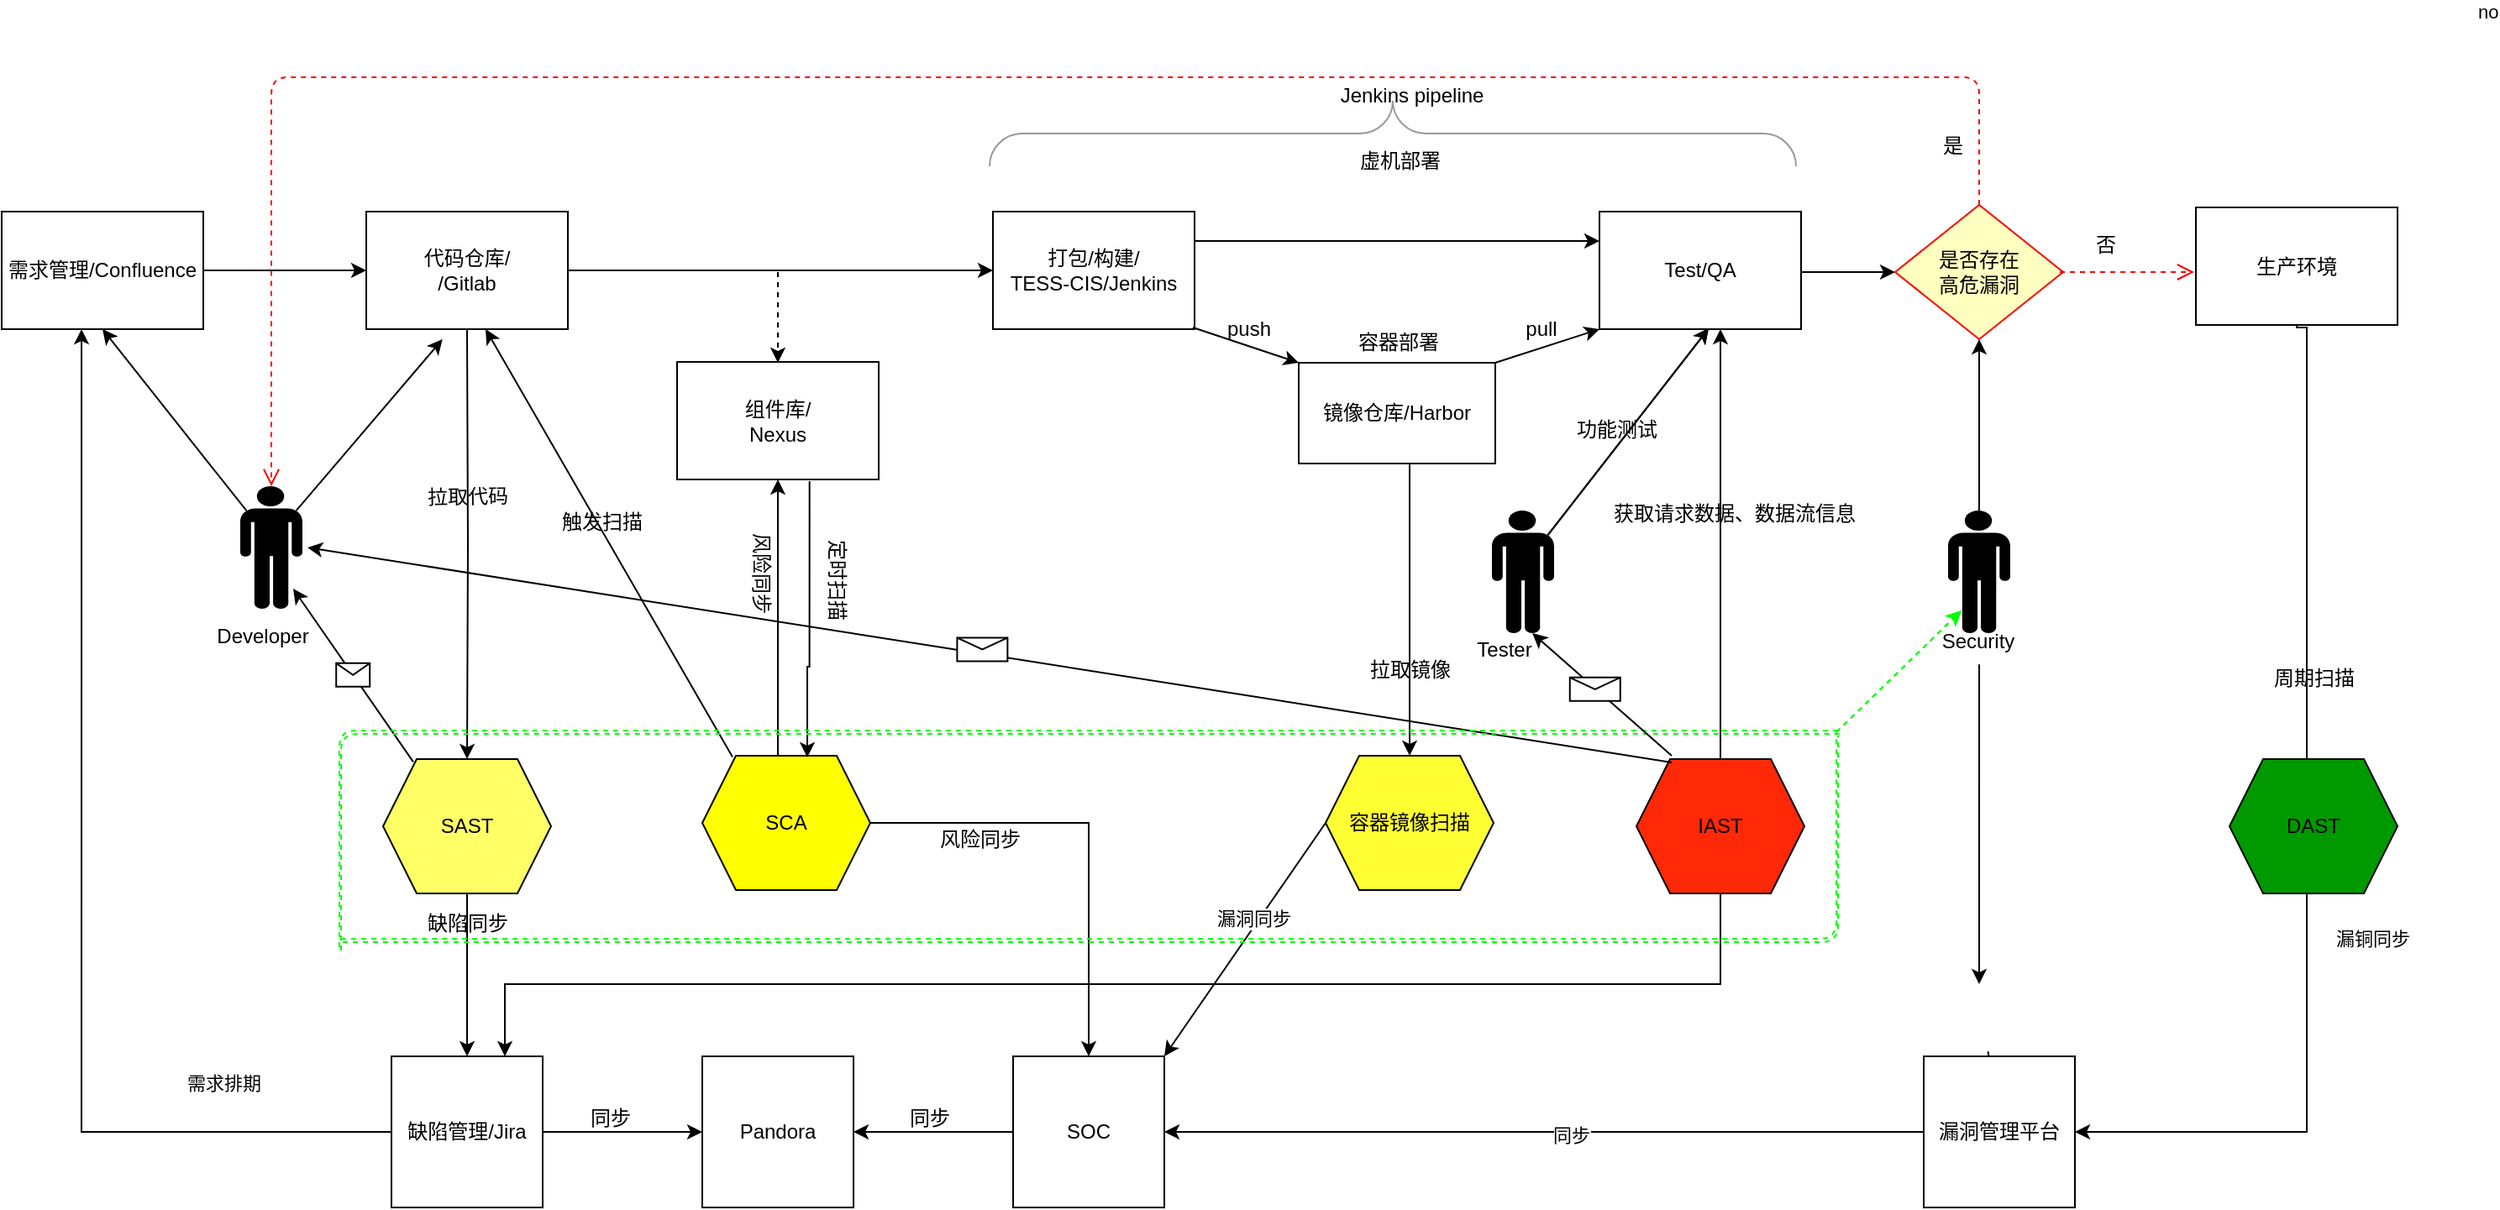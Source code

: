 <mxfile version="13.10.0" type="github">
  <diagram id="o9wrVbWIL4ODcBylfV1H" name="Page-1">
    <mxGraphModel dx="4305" dy="4098" grid="1" gridSize="10" guides="1" tooltips="1" connect="1" arrows="1" fold="1" page="1" pageScale="1" pageWidth="2339" pageHeight="3300" math="0" shadow="0">
      <root>
        <mxCell id="0" />
        <mxCell id="1" parent="0" />
        <mxCell id="BdpT-aDgf7hRH55hYycL-2" value="" style="edgeStyle=orthogonalEdgeStyle;rounded=0;orthogonalLoop=1;jettySize=auto;html=1;" edge="1" parent="1" source="gxyS9pcXqX11lwIKly3A-1" target="gxyS9pcXqX11lwIKly3A-3">
          <mxGeometry relative="1" as="geometry" />
        </mxCell>
        <mxCell id="gxyS9pcXqX11lwIKly3A-1" value="需求管理/Confluence" style="rounded=0;whiteSpace=wrap;html=1;font-weight: 600;" parent="1" vertex="1">
          <mxGeometry x="-12" y="100" width="120" height="70" as="geometry" />
        </mxCell>
        <mxCell id="gxyS9pcXqX11lwIKly3A-37" value="" style="edgeStyle=orthogonalEdgeStyle;rounded=0;orthogonalLoop=1;jettySize=auto;html=1;entryX=0;entryY=0.5;entryDx=0;entryDy=0;" parent="1" source="gxyS9pcXqX11lwIKly3A-3" target="gxyS9pcXqX11lwIKly3A-44" edge="1">
          <mxGeometry relative="1" as="geometry" />
        </mxCell>
        <mxCell id="gxyS9pcXqX11lwIKly3A-39" value="" style="edgeStyle=orthogonalEdgeStyle;rounded=0;orthogonalLoop=1;jettySize=auto;html=1;" parent="1" target="gxyS9pcXqX11lwIKly3A-12" edge="1">
          <mxGeometry relative="1" as="geometry">
            <mxPoint x="265" y="170" as="sourcePoint" />
          </mxGeometry>
        </mxCell>
        <mxCell id="gxyS9pcXqX11lwIKly3A-3" value="&lt;div&gt;代码仓库/&lt;/div&gt;/Gitlab" style="rounded=0;whiteSpace=wrap;html=1;" parent="1" vertex="1">
          <mxGeometry x="205" y="100" width="120" height="70" as="geometry" />
        </mxCell>
        <mxCell id="gxyS9pcXqX11lwIKly3A-129" value="" style="edgeStyle=orthogonalEdgeStyle;rounded=0;orthogonalLoop=1;jettySize=auto;html=1;entryX=0.396;entryY=1;entryDx=0;entryDy=0;entryPerimeter=0;" parent="1" source="gxyS9pcXqX11lwIKly3A-11" target="gxyS9pcXqX11lwIKly3A-1" edge="1">
          <mxGeometry relative="1" as="geometry">
            <mxPoint x="35.52" y="334.52" as="targetPoint" />
          </mxGeometry>
        </mxCell>
        <mxCell id="gxyS9pcXqX11lwIKly3A-130" value="需求排期" style="edgeLabel;html=1;align=center;verticalAlign=middle;resizable=0;points=[];" parent="gxyS9pcXqX11lwIKly3A-129" vertex="1" connectable="0">
          <mxGeometry x="-0.273" y="-3" relative="1" as="geometry">
            <mxPoint x="81.53" y="27" as="offset" />
          </mxGeometry>
        </mxCell>
        <mxCell id="BdpT-aDgf7hRH55hYycL-9" value="" style="edgeStyle=orthogonalEdgeStyle;rounded=0;orthogonalLoop=1;jettySize=auto;html=1;" edge="1" parent="1" source="gxyS9pcXqX11lwIKly3A-11" target="gxyS9pcXqX11lwIKly3A-218">
          <mxGeometry relative="1" as="geometry" />
        </mxCell>
        <mxCell id="gxyS9pcXqX11lwIKly3A-11" value="缺陷管理/Jira" style="whiteSpace=wrap;html=1;aspect=fixed;" parent="1" vertex="1">
          <mxGeometry x="220" y="603" width="90" height="90" as="geometry" />
        </mxCell>
        <mxCell id="gxyS9pcXqX11lwIKly3A-74" value="" style="edgeStyle=orthogonalEdgeStyle;rounded=0;orthogonalLoop=1;jettySize=auto;html=1;entryX=0.5;entryY=0;entryDx=0;entryDy=0;" parent="1" source="gxyS9pcXqX11lwIKly3A-12" target="gxyS9pcXqX11lwIKly3A-11" edge="1">
          <mxGeometry relative="1" as="geometry" />
        </mxCell>
        <mxCell id="gxyS9pcXqX11lwIKly3A-12" value="SAST" style="shape=hexagon;perimeter=hexagonPerimeter2;whiteSpace=wrap;html=1;fixedSize=1;fillColor=#FFFF66;" parent="1" vertex="1">
          <mxGeometry x="215" y="426" width="100" height="80" as="geometry" />
        </mxCell>
        <mxCell id="gxyS9pcXqX11lwIKly3A-36" value="&lt;div&gt;组件库/&lt;/div&gt;&lt;div&gt;Nexus&lt;/div&gt;" style="rounded=0;whiteSpace=wrap;html=1;" parent="1" vertex="1">
          <mxGeometry x="390" y="189.5" width="120" height="70" as="geometry" />
        </mxCell>
        <mxCell id="gxyS9pcXqX11lwIKly3A-40" value="拉取代码" style="text;html=1;align=center;verticalAlign=middle;resizable=0;points=[];autosize=1;rotation=-1;" parent="1" vertex="1">
          <mxGeometry x="235" y="259.5" width="60" height="20" as="geometry" />
        </mxCell>
        <mxCell id="gxyS9pcXqX11lwIKly3A-60" value="" style="edgeStyle=orthogonalEdgeStyle;rounded=0;orthogonalLoop=1;jettySize=auto;html=1;entryX=0.5;entryY=1;entryDx=0;entryDy=0;" parent="1" source="gxyS9pcXqX11lwIKly3A-41" target="gxyS9pcXqX11lwIKly3A-36" edge="1">
          <mxGeometry relative="1" as="geometry">
            <mxPoint x="455" y="332" as="targetPoint" />
            <Array as="points">
              <mxPoint x="450" y="380" />
              <mxPoint x="450" y="380" />
            </Array>
          </mxGeometry>
        </mxCell>
        <mxCell id="gxyS9pcXqX11lwIKly3A-234" value="" style="edgeStyle=orthogonalEdgeStyle;rounded=0;orthogonalLoop=1;jettySize=auto;html=1;" parent="1" source="gxyS9pcXqX11lwIKly3A-41" target="gxyS9pcXqX11lwIKly3A-212" edge="1">
          <mxGeometry relative="1" as="geometry" />
        </mxCell>
        <mxCell id="gxyS9pcXqX11lwIKly3A-41" value="SCA" style="shape=hexagon;perimeter=hexagonPerimeter2;whiteSpace=wrap;html=1;fixedSize=1;fillColor=#FFFF00;" parent="1" vertex="1">
          <mxGeometry x="405" y="424" width="100" height="80" as="geometry" />
        </mxCell>
        <mxCell id="gxyS9pcXqX11lwIKly3A-47" value="" style="edgeStyle=orthogonalEdgeStyle;rounded=0;orthogonalLoop=1;jettySize=auto;html=1;entryX=0;entryY=0.25;entryDx=0;entryDy=0;exitX=1;exitY=0.25;exitDx=0;exitDy=0;" parent="1" source="gxyS9pcXqX11lwIKly3A-44" target="gxyS9pcXqX11lwIKly3A-48" edge="1">
          <mxGeometry relative="1" as="geometry">
            <mxPoint x="698" y="102" as="sourcePoint" />
            <mxPoint x="939" y="102" as="targetPoint" />
          </mxGeometry>
        </mxCell>
        <mxCell id="gxyS9pcXqX11lwIKly3A-44" value="&lt;div&gt;打包/构建/&lt;/div&gt;&lt;div&gt;TESS-CIS/Jenkins&lt;br&gt;&lt;/div&gt;" style="rounded=0;whiteSpace=wrap;html=1;" parent="1" vertex="1">
          <mxGeometry x="578" y="100" width="120" height="70" as="geometry" />
        </mxCell>
        <mxCell id="gxyS9pcXqX11lwIKly3A-48" value="&lt;div&gt;Test/QA&lt;br&gt;&lt;/div&gt;" style="rounded=0;whiteSpace=wrap;html=1;" parent="1" vertex="1">
          <mxGeometry x="939" y="100" width="120" height="70" as="geometry" />
        </mxCell>
        <mxCell id="gxyS9pcXqX11lwIKly3A-121" value="" style="edgeStyle=orthogonalEdgeStyle;rounded=0;orthogonalLoop=1;jettySize=auto;html=1;" parent="1" source="gxyS9pcXqX11lwIKly3A-50" edge="1">
          <mxGeometry relative="1" as="geometry">
            <mxPoint x="1011" y="170" as="targetPoint" />
          </mxGeometry>
        </mxCell>
        <mxCell id="BdpT-aDgf7hRH55hYycL-8" value="" style="edgeStyle=orthogonalEdgeStyle;rounded=0;orthogonalLoop=1;jettySize=auto;html=1;entryX=0.75;entryY=0;entryDx=0;entryDy=0;" edge="1" parent="1" source="gxyS9pcXqX11lwIKly3A-50" target="gxyS9pcXqX11lwIKly3A-11">
          <mxGeometry relative="1" as="geometry">
            <mxPoint x="290" y="530" as="targetPoint" />
            <Array as="points">
              <mxPoint x="1011" y="560" />
              <mxPoint x="287" y="560" />
            </Array>
          </mxGeometry>
        </mxCell>
        <mxCell id="gxyS9pcXqX11lwIKly3A-50" value="IAST" style="shape=hexagon;perimeter=hexagonPerimeter2;whiteSpace=wrap;html=1;fixedSize=1;fillColor=#FF2908;" parent="1" vertex="1">
          <mxGeometry x="961" y="426" width="100" height="80" as="geometry" />
        </mxCell>
        <mxCell id="gxyS9pcXqX11lwIKly3A-51" value="容器镜像扫描" style="shape=hexagon;perimeter=hexagonPerimeter2;whiteSpace=wrap;html=1;fixedSize=1;fillColor=#FFFF33;" parent="1" vertex="1">
          <mxGeometry x="776" y="424" width="100" height="80" as="geometry" />
        </mxCell>
        <mxCell id="gxyS9pcXqX11lwIKly3A-133" value="" style="edgeStyle=orthogonalEdgeStyle;rounded=0;orthogonalLoop=1;jettySize=auto;html=1;exitX=0.5;exitY=1;exitDx=0;exitDy=0;" parent="1" source="gxyS9pcXqX11lwIKly3A-53" edge="1">
          <mxGeometry relative="1" as="geometry">
            <mxPoint x="1360" y="440" as="targetPoint" />
            <Array as="points">
              <mxPoint x="1360" y="169" />
            </Array>
          </mxGeometry>
        </mxCell>
        <mxCell id="gxyS9pcXqX11lwIKly3A-53" value="生产环境" style="rounded=0;whiteSpace=wrap;html=1;" parent="1" vertex="1">
          <mxGeometry x="1294" y="97.5" width="120" height="70" as="geometry" />
        </mxCell>
        <mxCell id="gxyS9pcXqX11lwIKly3A-90" value="" style="edgeStyle=orthogonalEdgeStyle;rounded=0;orthogonalLoop=1;jettySize=auto;html=1;exitX=0.5;exitY=1;exitDx=0;exitDy=0;entryX=1;entryY=0.5;entryDx=0;entryDy=0;" parent="1" edge="1" target="gxyS9pcXqX11lwIKly3A-76">
          <mxGeometry relative="1" as="geometry">
            <mxPoint x="1354" y="506" as="sourcePoint" />
            <mxPoint x="1250" y="660" as="targetPoint" />
            <Array as="points">
              <mxPoint x="1360" y="506" />
              <mxPoint x="1360" y="648" />
            </Array>
          </mxGeometry>
        </mxCell>
        <mxCell id="gxyS9pcXqX11lwIKly3A-96" value="漏铜同步" style="edgeLabel;html=1;align=center;verticalAlign=middle;resizable=0;points=[];" parent="gxyS9pcXqX11lwIKly3A-90" vertex="1" connectable="0">
          <mxGeometry x="-0.415" y="4" relative="1" as="geometry">
            <mxPoint x="34.8" y="-51.07" as="offset" />
          </mxGeometry>
        </mxCell>
        <mxCell id="gxyS9pcXqX11lwIKly3A-55" value="DAST" style="shape=hexagon;perimeter=hexagonPerimeter2;whiteSpace=wrap;html=1;fixedSize=1;fillColor=#009900;" parent="1" vertex="1">
          <mxGeometry x="1314" y="426" width="100" height="80" as="geometry" />
        </mxCell>
        <mxCell id="gxyS9pcXqX11lwIKly3A-61" value="定时扫描" style="text;html=1;align=center;verticalAlign=middle;resizable=0;points=[];autosize=1;rotation=90;" parent="1" vertex="1">
          <mxGeometry x="455" y="309" width="60" height="20" as="geometry" />
        </mxCell>
        <mxCell id="gxyS9pcXqX11lwIKly3A-69" value="缺陷同步" style="text;html=1;align=center;verticalAlign=middle;resizable=0;points=[];autosize=1;" parent="1" vertex="1">
          <mxGeometry x="235" y="514" width="60" height="20" as="geometry" />
        </mxCell>
        <mxCell id="gxyS9pcXqX11lwIKly3A-86" value="" style="shape=mxgraph.signs.people.man_1;html=1;pointerEvents=1;fillColor=#000000;strokeColor=none;verticalLabelPosition=bottom;verticalAlign=top;align=center;" parent="1" vertex="1">
          <mxGeometry x="130" y="263.5" width="37" height="73" as="geometry" />
        </mxCell>
        <mxCell id="gxyS9pcXqX11lwIKly3A-95" value="获取请求数据、数据流信息" style="text;html=1;align=center;verticalAlign=middle;resizable=0;points=[];autosize=1;" parent="1" vertex="1">
          <mxGeometry x="939" y="270" width="160" height="20" as="geometry" />
        </mxCell>
        <mxCell id="gxyS9pcXqX11lwIKly3A-97" value="周期扫描" style="text;html=1;align=center;verticalAlign=middle;resizable=0;points=[];autosize=1;" parent="1" vertex="1">
          <mxGeometry x="1334" y="368" width="60" height="20" as="geometry" />
        </mxCell>
        <mxCell id="gxyS9pcXqX11lwIKly3A-105" value="拉取镜像" style="text;html=1;align=center;verticalAlign=middle;resizable=0;points=[];autosize=1;" parent="1" vertex="1">
          <mxGeometry x="796" y="363" width="60" height="20" as="geometry" />
        </mxCell>
        <mxCell id="gxyS9pcXqX11lwIKly3A-106" value="" style="endArrow=classic;html=1;exitX=0.18;exitY=0.01;exitDx=0;exitDy=0;exitPerimeter=0;entryX=0.592;entryY=1;entryDx=0;entryDy=0;entryPerimeter=0;" parent="1" source="gxyS9pcXqX11lwIKly3A-41" target="gxyS9pcXqX11lwIKly3A-3" edge="1">
          <mxGeometry width="50" height="50" relative="1" as="geometry">
            <mxPoint x="386" y="462" as="sourcePoint" />
            <mxPoint x="276" y="190" as="targetPoint" />
          </mxGeometry>
        </mxCell>
        <mxCell id="gxyS9pcXqX11lwIKly3A-118" value="Developer" style="text;html=1;align=center;verticalAlign=middle;resizable=0;points=[];autosize=1;" parent="1" vertex="1">
          <mxGeometry x="108" y="343" width="70" height="20" as="geometry" />
        </mxCell>
        <mxCell id="gxyS9pcXqX11lwIKly3A-119" value="" style="shape=mxgraph.signs.people.man_1;html=1;pointerEvents=1;fillColor=#000000;strokeColor=none;verticalLabelPosition=bottom;verticalAlign=top;align=center;" parent="1" vertex="1">
          <mxGeometry x="875" y="278" width="37" height="73" as="geometry" />
        </mxCell>
        <mxCell id="gxyS9pcXqX11lwIKly3A-122" value="" style="endArrow=classic;html=1;exitX=0.9;exitY=0.2;exitDx=0;exitDy=0;exitPerimeter=0;" parent="1" source="gxyS9pcXqX11lwIKly3A-119" edge="1">
          <mxGeometry width="50" height="50" relative="1" as="geometry">
            <mxPoint x="922" y="238.5" as="sourcePoint" />
            <mxPoint x="1004" y="169.5" as="targetPoint" />
          </mxGeometry>
        </mxCell>
        <mxCell id="gxyS9pcXqX11lwIKly3A-123" value="Tester" style="text;html=1;align=center;verticalAlign=middle;resizable=0;points=[];autosize=1;" parent="1" vertex="1">
          <mxGeometry x="857" y="351" width="50" height="20" as="geometry" />
        </mxCell>
        <mxCell id="gxyS9pcXqX11lwIKly3A-134" value="" style="shape=mxgraph.signs.people.man_1;html=1;pointerEvents=1;fillColor=#000000;strokeColor=none;verticalLabelPosition=bottom;verticalAlign=top;align=center;" parent="1" vertex="1">
          <mxGeometry x="1146.5" y="278" width="37" height="73" as="geometry" />
        </mxCell>
        <mxCell id="gxyS9pcXqX11lwIKly3A-144" value="" style="verticalLabelPosition=bottom;shadow=0;dashed=0;align=center;html=1;verticalAlign=top;strokeWidth=1;shape=mxgraph.mockup.markup.curlyBrace;strokeColor=#999999;fillColor=#00FF00;" parent="1" vertex="1">
          <mxGeometry x="576" y="34" width="480" height="39" as="geometry" />
        </mxCell>
        <mxCell id="gxyS9pcXqX11lwIKly3A-150" value="" style="edgeStyle=orthogonalEdgeStyle;rounded=0;orthogonalLoop=1;jettySize=auto;html=1;entryX=0;entryY=0.5;entryDx=0;entryDy=0;exitX=1;exitY=0.5;exitDx=0;exitDy=0;" parent="1" source="gxyS9pcXqX11lwIKly3A-48" target="gxyS9pcXqX11lwIKly3A-247" edge="1">
          <mxGeometry relative="1" as="geometry">
            <mxPoint x="1023" y="135" as="sourcePoint" />
            <mxPoint x="1124" y="133.5" as="targetPoint" />
            <Array as="points">
              <mxPoint x="1059" y="136" />
            </Array>
          </mxGeometry>
        </mxCell>
        <mxCell id="gxyS9pcXqX11lwIKly3A-152" value="Security" style="text;html=1;align=center;verticalAlign=middle;resizable=0;points=[];autosize=1;" parent="1" vertex="1">
          <mxGeometry x="1134" y="346" width="60" height="20" as="geometry" />
        </mxCell>
        <mxCell id="gxyS9pcXqX11lwIKly3A-156" value="" style="endArrow=classic;html=1;entryX=0.378;entryY=1.086;entryDx=0;entryDy=0;exitX=0.9;exitY=0.2;exitDx=0;exitDy=0;exitPerimeter=0;entryPerimeter=0;" parent="1" source="gxyS9pcXqX11lwIKly3A-86" target="gxyS9pcXqX11lwIKly3A-3" edge="1">
          <mxGeometry width="50" height="50" relative="1" as="geometry">
            <mxPoint x="151.5" y="315.5" as="sourcePoint" />
            <mxPoint x="276" y="180" as="targetPoint" />
          </mxGeometry>
        </mxCell>
        <mxCell id="gxyS9pcXqX11lwIKly3A-159" value="" style="endArrow=classic;html=1;entryX=0.5;entryY=1;entryDx=0;entryDy=0;exitX=0.1;exitY=0.2;exitDx=0;exitDy=0;exitPerimeter=0;" parent="1" source="gxyS9pcXqX11lwIKly3A-86" target="gxyS9pcXqX11lwIKly3A-1" edge="1">
          <mxGeometry width="50" height="50" relative="1" as="geometry">
            <mxPoint x="50" y="260" as="sourcePoint" />
            <mxPoint x="100" y="210" as="targetPoint" />
          </mxGeometry>
        </mxCell>
        <mxCell id="gxyS9pcXqX11lwIKly3A-213" value="" style="edgeStyle=orthogonalEdgeStyle;rounded=0;orthogonalLoop=1;jettySize=auto;html=1;entryX=0.5;entryY=0;entryDx=0;entryDy=0;" parent="1" source="gxyS9pcXqX11lwIKly3A-169" target="gxyS9pcXqX11lwIKly3A-51" edge="1">
          <mxGeometry relative="1" as="geometry">
            <Array as="points">
              <mxPoint x="826" y="310" />
              <mxPoint x="826" y="310" />
            </Array>
          </mxGeometry>
        </mxCell>
        <mxCell id="gxyS9pcXqX11lwIKly3A-169" value="&lt;div&gt;镜像仓库/Harbor&lt;br&gt;&lt;/div&gt;" style="rounded=0;whiteSpace=wrap;html=1;" parent="1" vertex="1">
          <mxGeometry x="760" y="190" width="117" height="60" as="geometry" />
        </mxCell>
        <mxCell id="gxyS9pcXqX11lwIKly3A-176" value="" style="endArrow=classic;html=1;entryX=0;entryY=1;entryDx=0;entryDy=0;exitX=1;exitY=0;exitDx=0;exitDy=0;" parent="1" source="gxyS9pcXqX11lwIKly3A-169" target="gxyS9pcXqX11lwIKly3A-48" edge="1">
          <mxGeometry width="50" height="50" relative="1" as="geometry">
            <mxPoint x="877" y="170" as="sourcePoint" />
            <mxPoint x="935" y="170" as="targetPoint" />
          </mxGeometry>
        </mxCell>
        <mxCell id="gxyS9pcXqX11lwIKly3A-187" value="功能测试" style="text;html=1;align=center;verticalAlign=middle;resizable=0;points=[];autosize=1;" parent="1" vertex="1">
          <mxGeometry x="919" y="220" width="60" height="20" as="geometry" />
        </mxCell>
        <mxCell id="gxyS9pcXqX11lwIKly3A-191" value="" style="endArrow=classic;html=1;" parent="1" edge="1">
          <mxGeometry relative="1" as="geometry">
            <mxPoint x="982" y="428" as="sourcePoint" />
            <mxPoint x="170" y="300" as="targetPoint" />
          </mxGeometry>
        </mxCell>
        <mxCell id="gxyS9pcXqX11lwIKly3A-192" value="" style="shape=message;html=1;outlineConnect=0;" parent="gxyS9pcXqX11lwIKly3A-191" vertex="1">
          <mxGeometry width="30" height="14" relative="1" as="geometry">
            <mxPoint x="-19.33" y="-10.26" as="offset" />
          </mxGeometry>
        </mxCell>
        <mxCell id="gxyS9pcXqX11lwIKly3A-189" value="" style="endArrow=classic;html=2;exitX=0.18;exitY=0.021;exitDx=0;exitDy=0;exitPerimeter=0;entryX=0.851;entryY=0.836;entryDx=0;entryDy=0;entryPerimeter=0;" parent="1" source="gxyS9pcXqX11lwIKly3A-12" target="gxyS9pcXqX11lwIKly3A-86" edge="1">
          <mxGeometry relative="1" as="geometry">
            <mxPoint x="76" y="441" as="sourcePoint" />
            <mxPoint x="150.316" y="325.355" as="targetPoint" />
          </mxGeometry>
        </mxCell>
        <mxCell id="gxyS9pcXqX11lwIKly3A-190" value="" style="shape=message;html=1;outlineConnect=0;" parent="gxyS9pcXqX11lwIKly3A-189" vertex="1">
          <mxGeometry width="20" height="14" relative="1" as="geometry">
            <mxPoint x="-10" y="-7" as="offset" />
          </mxGeometry>
        </mxCell>
        <mxCell id="gxyS9pcXqX11lwIKly3A-200" value="触发扫描" style="text;html=1;align=center;verticalAlign=middle;resizable=0;points=[];autosize=1;" parent="1" vertex="1">
          <mxGeometry x="315" y="275" width="60" height="20" as="geometry" />
        </mxCell>
        <mxCell id="gxyS9pcXqX11lwIKly3A-216" value="" style="edgeStyle=orthogonalEdgeStyle;rounded=0;orthogonalLoop=1;jettySize=auto;html=1;entryX=1;entryY=0.5;entryDx=0;entryDy=0;" parent="1" source="gxyS9pcXqX11lwIKly3A-76" target="gxyS9pcXqX11lwIKly3A-212" edge="1">
          <mxGeometry relative="1" as="geometry">
            <mxPoint x="886" y="647" as="targetPoint" />
          </mxGeometry>
        </mxCell>
        <mxCell id="gxyS9pcXqX11lwIKly3A-224" value="同步" style="edgeLabel;html=1;align=center;verticalAlign=middle;resizable=0;points=[];" parent="gxyS9pcXqX11lwIKly3A-216" vertex="1" connectable="0">
          <mxGeometry x="-0.07" y="2" relative="1" as="geometry">
            <mxPoint as="offset" />
          </mxGeometry>
        </mxCell>
        <mxCell id="gxyS9pcXqX11lwIKly3A-267" style="edgeStyle=none;orthogonalLoop=1;jettySize=auto;html=1;dashed=1;endArrow=none;fillColor=#FF1008;" parent="1" source="gxyS9pcXqX11lwIKly3A-76" edge="1">
          <mxGeometry relative="1" as="geometry">
            <mxPoint x="1170" y="598" as="targetPoint" />
          </mxGeometry>
        </mxCell>
        <mxCell id="gxyS9pcXqX11lwIKly3A-76" value="漏洞管理平台" style="whiteSpace=wrap;html=1;aspect=fixed;" parent="1" vertex="1">
          <mxGeometry x="1132" y="603" width="90" height="90" as="geometry" />
        </mxCell>
        <mxCell id="BdpT-aDgf7hRH55hYycL-10" value="" style="edgeStyle=orthogonalEdgeStyle;rounded=0;orthogonalLoop=1;jettySize=auto;html=1;" edge="1" parent="1" source="gxyS9pcXqX11lwIKly3A-212" target="gxyS9pcXqX11lwIKly3A-218">
          <mxGeometry relative="1" as="geometry" />
        </mxCell>
        <mxCell id="gxyS9pcXqX11lwIKly3A-212" value="SOC" style="whiteSpace=wrap;html=1;aspect=fixed;" parent="1" vertex="1">
          <mxGeometry x="590" y="603" width="90" height="90" as="geometry" />
        </mxCell>
        <mxCell id="gxyS9pcXqX11lwIKly3A-218" value="Pandora" style="whiteSpace=wrap;html=1;aspect=fixed;" parent="1" vertex="1">
          <mxGeometry x="405" y="603" width="90" height="90" as="geometry" />
        </mxCell>
        <mxCell id="gxyS9pcXqX11lwIKly3A-223" value="Jenkins pipeline" style="text;html=1;align=center;verticalAlign=middle;resizable=0;points=[];autosize=1;" parent="1" vertex="1">
          <mxGeometry x="777" y="21" width="100" height="20" as="geometry" />
        </mxCell>
        <mxCell id="gxyS9pcXqX11lwIKly3A-231" value="" style="edgeStyle=orthogonalEdgeStyle;rounded=0;orthogonalLoop=1;jettySize=auto;html=1;entryX=0.625;entryY=0;entryDx=0;entryDy=0;exitX=0.657;exitY=1.014;exitDx=0;exitDy=0;exitPerimeter=0;" parent="1" edge="1" source="gxyS9pcXqX11lwIKly3A-36">
          <mxGeometry relative="1" as="geometry">
            <mxPoint x="468" y="231" as="sourcePoint" />
            <mxPoint x="467.5" y="425" as="targetPoint" />
            <Array as="points">
              <mxPoint x="469" y="371" />
            </Array>
          </mxGeometry>
        </mxCell>
        <mxCell id="gxyS9pcXqX11lwIKly3A-232" value="风险同步" style="text;html=1;align=center;verticalAlign=middle;resizable=0;points=[];autosize=1;rotation=90;" parent="1" vertex="1">
          <mxGeometry x="410" y="305" width="60" height="20" as="geometry" />
        </mxCell>
        <mxCell id="gxyS9pcXqX11lwIKly3A-236" value="" style="edgeStyle=orthogonalEdgeStyle;rounded=0;orthogonalLoop=1;jettySize=auto;html=1;entryX=0.5;entryY=1;entryDx=0;entryDy=0;" parent="1" source="gxyS9pcXqX11lwIKly3A-134" target="gxyS9pcXqX11lwIKly3A-247" edge="1">
          <mxGeometry relative="1" as="geometry">
            <mxPoint x="1164" y="278" as="sourcePoint" />
            <mxPoint x="1164" y="234" as="targetPoint" />
          </mxGeometry>
        </mxCell>
        <mxCell id="gxyS9pcXqX11lwIKly3A-240" value="容器部署" style="text;html=1;align=center;verticalAlign=middle;resizable=0;points=[];autosize=1;" parent="1" vertex="1">
          <mxGeometry x="788.5" y="167.5" width="60" height="20" as="geometry" />
        </mxCell>
        <mxCell id="gxyS9pcXqX11lwIKly3A-244" value="" style="endArrow=none;dashed=1;html=1;strokeColor=#00FF00;fillColor=#FF1008;" parent="1" edge="1">
          <mxGeometry width="50" height="50" relative="1" as="geometry">
            <mxPoint x="190" y="533" as="sourcePoint" />
            <mxPoint x="1080" y="410" as="targetPoint" />
            <Array as="points">
              <mxPoint x="1080" y="533" />
            </Array>
          </mxGeometry>
        </mxCell>
        <mxCell id="gxyS9pcXqX11lwIKly3A-247" value="&lt;div&gt;是否存在&lt;/div&gt;&lt;div&gt;高危漏洞&lt;/div&gt;" style="rhombus;whiteSpace=wrap;html=1;fillColor=#ffffc0;strokeColor=#ff0000;" parent="1" vertex="1">
          <mxGeometry x="1115" y="96" width="100" height="80" as="geometry" />
        </mxCell>
        <mxCell id="gxyS9pcXqX11lwIKly3A-248" value="no" style="edgeStyle=orthogonalEdgeStyle;html=1;align=left;verticalAlign=bottom;endArrow=open;endSize=8;strokeColor=#ff0000;dashed=1;fillColor=#FF1008;" parent="1" edge="1">
          <mxGeometry x="1" y="222" relative="1" as="geometry">
            <mxPoint x="1293" y="136" as="targetPoint" />
            <mxPoint x="1213" y="136" as="sourcePoint" />
            <Array as="points">
              <mxPoint x="1213" y="136" />
            </Array>
            <mxPoint x="167" y="76" as="offset" />
          </mxGeometry>
        </mxCell>
        <mxCell id="gxyS9pcXqX11lwIKly3A-249" value="" style="edgeStyle=orthogonalEdgeStyle;html=1;align=left;verticalAlign=top;endArrow=open;endSize=8;strokeColor=#ff0000;dashed=1;fillColor=#FF1008;entryX=0.5;entryY=0;entryDx=0;entryDy=0;entryPerimeter=0;" parent="1" source="gxyS9pcXqX11lwIKly3A-247" target="gxyS9pcXqX11lwIKly3A-86" edge="1">
          <mxGeometry x="-1" relative="1" as="geometry">
            <mxPoint x="170" y="20" as="targetPoint" />
            <Array as="points">
              <mxPoint x="1165" y="20" />
              <mxPoint x="148" y="20" />
            </Array>
          </mxGeometry>
        </mxCell>
        <mxCell id="gxyS9pcXqX11lwIKly3A-256" value="" style="edgeStyle=none;orthogonalLoop=1;jettySize=auto;html=1;dashed=1;endArrow=none;fillColor=#FF1008;" parent="1" target="gxyS9pcXqX11lwIKly3A-247" edge="1">
          <mxGeometry relative="1" as="geometry">
            <mxPoint x="1210" y="131.538" as="sourcePoint" />
          </mxGeometry>
        </mxCell>
        <mxCell id="gxyS9pcXqX11lwIKly3A-257" value="" style="edgeStyle=none;orthogonalLoop=1;jettySize=auto;html=1;dashed=1;endArrow=none;fillColor=#FF1008;" parent="1" target="gxyS9pcXqX11lwIKly3A-247" edge="1">
          <mxGeometry relative="1" as="geometry">
            <mxPoint x="1210" y="131.538" as="sourcePoint" />
          </mxGeometry>
        </mxCell>
        <mxCell id="gxyS9pcXqX11lwIKly3A-261" value="" style="endArrow=classic;html=1;dashed=0;fillColor=#FF1008;entryX=1;entryY=0;entryDx=0;entryDy=0;exitX=0;exitY=0.5;exitDx=0;exitDy=0;" parent="1" source="gxyS9pcXqX11lwIKly3A-51" target="gxyS9pcXqX11lwIKly3A-212" edge="1">
          <mxGeometry width="50" height="50" relative="1" as="geometry">
            <mxPoint x="610" y="290" as="sourcePoint" />
            <mxPoint x="660" y="240" as="targetPoint" />
          </mxGeometry>
        </mxCell>
        <mxCell id="gxyS9pcXqX11lwIKly3A-273" value="漏洞同步" style="edgeLabel;html=1;align=center;verticalAlign=middle;resizable=0;points=[];" parent="gxyS9pcXqX11lwIKly3A-261" vertex="1" connectable="0">
          <mxGeometry x="-0.156" y="-3" relative="1" as="geometry">
            <mxPoint as="offset" />
          </mxGeometry>
        </mxCell>
        <mxCell id="gxyS9pcXqX11lwIKly3A-266" value="" style="edgeStyle=orthogonalEdgeStyle;rounded=0;orthogonalLoop=1;jettySize=auto;html=1;exitX=0.517;exitY=1.183;exitDx=0;exitDy=0;exitPerimeter=0;" parent="1" source="gxyS9pcXqX11lwIKly3A-152" edge="1">
          <mxGeometry relative="1" as="geometry">
            <mxPoint x="1179" y="278" as="sourcePoint" />
            <mxPoint x="1165" y="560" as="targetPoint" />
            <Array as="points">
              <mxPoint x="1165" y="540" />
              <mxPoint x="1165" y="540" />
            </Array>
          </mxGeometry>
        </mxCell>
        <mxCell id="gxyS9pcXqX11lwIKly3A-268" value="" style="endArrow=classic;html=1;exitX=0.9;exitY=0.2;exitDx=0;exitDy=0;exitPerimeter=0;" parent="1" edge="1">
          <mxGeometry width="50" height="50" relative="1" as="geometry">
            <mxPoint x="908.3" y="292.6" as="sourcePoint" />
            <mxPoint x="1004" y="169.5" as="targetPoint" />
          </mxGeometry>
        </mxCell>
        <mxCell id="gxyS9pcXqX11lwIKly3A-270" value="" style="endArrow=classic;html=1;dashed=1;fillColor=#00FF00;entryX=0.212;entryY=0.817;entryDx=0;entryDy=0;entryPerimeter=0;strokeColor=#00FF00;" parent="1" target="gxyS9pcXqX11lwIKly3A-134" edge="1">
          <mxGeometry width="50" height="50" relative="1" as="geometry">
            <mxPoint x="1080" y="410" as="sourcePoint" />
            <mxPoint x="1130" y="363" as="targetPoint" />
          </mxGeometry>
        </mxCell>
        <mxCell id="gxyS9pcXqX11lwIKly3A-271" value="风险同步" style="text;html=1;align=center;verticalAlign=middle;resizable=0;points=[];autosize=1;" parent="1" vertex="1">
          <mxGeometry x="540" y="464" width="60" height="20" as="geometry" />
        </mxCell>
        <mxCell id="gxyS9pcXqX11lwIKly3A-274" value="是" style="text;html=1;align=center;verticalAlign=middle;resizable=0;points=[];autosize=1;" parent="1" vertex="1">
          <mxGeometry x="1134" y="51" width="30" height="20" as="geometry" />
        </mxCell>
        <mxCell id="gxyS9pcXqX11lwIKly3A-275" value="否" style="text;html=1;align=center;verticalAlign=middle;resizable=0;points=[];autosize=1;" parent="1" vertex="1">
          <mxGeometry x="1225" y="110" width="30" height="20" as="geometry" />
        </mxCell>
        <mxCell id="gxyS9pcXqX11lwIKly3A-277" value="" style="endArrow=classic;html=1;entryX=0;entryY=0;entryDx=0;entryDy=0;exitX=1;exitY=0;exitDx=0;exitDy=0;" parent="1" target="gxyS9pcXqX11lwIKly3A-169" edge="1">
          <mxGeometry width="50" height="50" relative="1" as="geometry">
            <mxPoint x="697" y="169" as="sourcePoint" />
            <mxPoint x="759" y="169" as="targetPoint" />
          </mxGeometry>
        </mxCell>
        <mxCell id="gxyS9pcXqX11lwIKly3A-280" value="虚机部署" style="text;html=1;align=center;verticalAlign=middle;resizable=0;points=[];autosize=1;" parent="1" vertex="1">
          <mxGeometry x="790" y="60" width="60" height="20" as="geometry" />
        </mxCell>
        <mxCell id="gxyS9pcXqX11lwIKly3A-281" value="push" style="text;html=1;align=center;verticalAlign=middle;resizable=0;points=[];autosize=1;" parent="1" vertex="1">
          <mxGeometry x="710" y="160" width="40" height="20" as="geometry" />
        </mxCell>
        <mxCell id="gxyS9pcXqX11lwIKly3A-282" value="pull" style="text;html=1;align=center;verticalAlign=middle;resizable=0;points=[];autosize=1;" parent="1" vertex="1">
          <mxGeometry x="889" y="160" width="30" height="20" as="geometry" />
        </mxCell>
        <mxCell id="gxyS9pcXqX11lwIKly3A-264" value="" style="endArrow=none;dashed=1;html=0;strokeColor=#00FF00;fillColor=#FF1008;border:5px;" parent="1" edge="1">
          <mxGeometry width="50" height="50" relative="1" as="geometry">
            <mxPoint x="190" y="540" as="sourcePoint" />
            <mxPoint x="1083" y="411" as="targetPoint" />
            <Array as="points">
              <mxPoint x="190" y="480" />
              <mxPoint x="190" y="411" />
            </Array>
          </mxGeometry>
        </mxCell>
        <mxCell id="gxyS9pcXqX11lwIKly3A-284" value="" style="endArrow=none;dashed=1;html=0;strokeColor=#00FF00;fillColor=#FF1008;border:5px;" parent="1" edge="1">
          <mxGeometry width="50" height="50" relative="1" as="geometry">
            <mxPoint x="189" y="538" as="sourcePoint" />
            <mxPoint x="1082" y="409" as="targetPoint" />
            <Array as="points">
              <mxPoint x="189" y="478" />
              <mxPoint x="189" y="409" />
            </Array>
          </mxGeometry>
        </mxCell>
        <mxCell id="gxyS9pcXqX11lwIKly3A-285" value="" style="endArrow=none;dashed=1;html=1;strokeColor=#00FF00;fillColor=#FF1008;" parent="1" edge="1">
          <mxGeometry width="50" height="50" relative="1" as="geometry">
            <mxPoint x="191" y="535" as="sourcePoint" />
            <mxPoint x="1081" y="412" as="targetPoint" />
            <Array as="points">
              <mxPoint x="1081" y="535" />
            </Array>
          </mxGeometry>
        </mxCell>
        <mxCell id="gxyS9pcXqX11lwIKly3A-286" value="" style="endArrow=classic;html=1;dashed=1;fillColor=#00FF00;entryX=0.212;entryY=0.817;entryDx=0;entryDy=0;entryPerimeter=0;strokeColor=#00FF00;" parent="1" edge="1">
          <mxGeometry width="50" height="50" relative="1" as="geometry">
            <mxPoint x="1080" y="410" as="sourcePoint" />
            <mxPoint x="1154.344" y="337.641" as="targetPoint" />
          </mxGeometry>
        </mxCell>
        <mxCell id="gxyS9pcXqX11lwIKly3A-291" style="edgeStyle=none;orthogonalLoop=1;jettySize=auto;html=1;entryX=1;entryY=0.5;entryDx=0;entryDy=0;entryPerimeter=0;dashed=1;endArrow=none;fillColor=#FF1008;" parent="1" source="gxyS9pcXqX11lwIKly3A-86" target="gxyS9pcXqX11lwIKly3A-86" edge="1">
          <mxGeometry relative="1" as="geometry" />
        </mxCell>
        <mxCell id="gxyS9pcXqX11lwIKly3A-293" value="" style="endArrow=classic;html=1;entryX=0.65;entryY=1;entryDx=0;entryDy=0;entryPerimeter=0;" parent="1" target="gxyS9pcXqX11lwIKly3A-119" edge="1">
          <mxGeometry relative="1" as="geometry">
            <mxPoint x="982" y="424" as="sourcePoint" />
            <mxPoint x="170" y="296" as="targetPoint" />
          </mxGeometry>
        </mxCell>
        <mxCell id="gxyS9pcXqX11lwIKly3A-294" value="" style="shape=message;html=1;outlineConnect=0;" parent="gxyS9pcXqX11lwIKly3A-293" vertex="1">
          <mxGeometry width="30" height="14" relative="1" as="geometry">
            <mxPoint x="-19.33" y="-10.26" as="offset" />
          </mxGeometry>
        </mxCell>
        <mxCell id="BdpT-aDgf7hRH55hYycL-6" value="" style="endArrow=classic;html=1;dashed=1;" edge="1" parent="1">
          <mxGeometry width="50" height="50" relative="1" as="geometry">
            <mxPoint x="450" y="136" as="sourcePoint" />
            <mxPoint x="450" y="190" as="targetPoint" />
          </mxGeometry>
        </mxCell>
        <mxCell id="BdpT-aDgf7hRH55hYycL-11" value="同步" style="text;html=1;align=center;verticalAlign=middle;resizable=0;points=[];autosize=1;" vertex="1" parent="1">
          <mxGeometry x="520" y="630" width="40" height="20" as="geometry" />
        </mxCell>
        <mxCell id="BdpT-aDgf7hRH55hYycL-12" value="同步" style="text;html=1;align=center;verticalAlign=middle;resizable=0;points=[];autosize=1;" vertex="1" parent="1">
          <mxGeometry x="330" y="630" width="40" height="20" as="geometry" />
        </mxCell>
      </root>
    </mxGraphModel>
  </diagram>
</mxfile>
